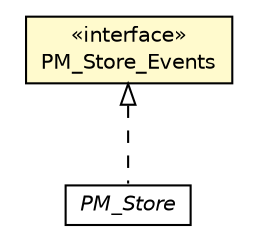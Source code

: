 #!/usr/local/bin/dot
#
# Class diagram 
# Generated by UMLGraph version R5_6-24-gf6e263 (http://www.umlgraph.org/)
#

digraph G {
	edge [fontname="Helvetica",fontsize=10,labelfontname="Helvetica",labelfontsize=10];
	node [fontname="Helvetica",fontsize=10,shape=plaintext];
	nodesep=0.25;
	ranksep=0.5;
	// org.universAAL.lddi.lib.ieeex73std.x73.p20601.dim.PM_Store
	c261435 [label=<<table title="org.universAAL.lddi.lib.ieeex73std.x73.p20601.dim.PM_Store" border="0" cellborder="1" cellspacing="0" cellpadding="2" port="p" href="./PM_Store.html">
		<tr><td><table border="0" cellspacing="0" cellpadding="1">
<tr><td align="center" balign="center"><font face="Helvetica-Oblique"> PM_Store </font></td></tr>
		</table></td></tr>
		</table>>, URL="./PM_Store.html", fontname="Helvetica", fontcolor="black", fontsize=10.0];
	// org.universAAL.lddi.lib.ieeex73std.x73.p20601.dim.PM_Store_Events
	c261438 [label=<<table title="org.universAAL.lddi.lib.ieeex73std.x73.p20601.dim.PM_Store_Events" border="0" cellborder="1" cellspacing="0" cellpadding="2" port="p" bgcolor="lemonChiffon" href="./PM_Store_Events.html">
		<tr><td><table border="0" cellspacing="0" cellpadding="1">
<tr><td align="center" balign="center"> &#171;interface&#187; </td></tr>
<tr><td align="center" balign="center"> PM_Store_Events </td></tr>
		</table></td></tr>
		</table>>, URL="./PM_Store_Events.html", fontname="Helvetica", fontcolor="black", fontsize=10.0];
	//org.universAAL.lddi.lib.ieeex73std.x73.p20601.dim.PM_Store implements org.universAAL.lddi.lib.ieeex73std.x73.p20601.dim.PM_Store_Events
	c261438:p -> c261435:p [dir=back,arrowtail=empty,style=dashed];
}

